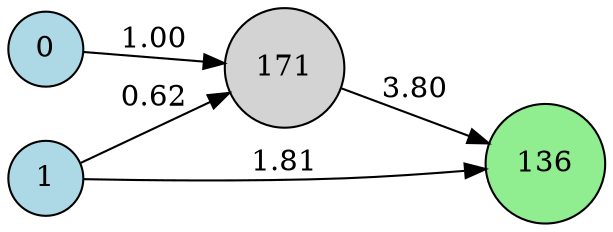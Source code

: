 digraph neat {
  rankdir=LR;
  node [shape=circle];
  node0 [label="0", style=filled, fillcolor=lightblue];
  node1 [label="1", style=filled, fillcolor=lightblue];
  node136 [label="136", style=filled, fillcolor=lightgreen];
  node171 [label="171", style=filled, fillcolor=lightgray];
  node1 -> node136 [label="1.81"];
  node0 -> node171 [label="1.00"];
  node171 -> node136 [label="3.80"];
  node1 -> node171 [label="0.62"];
}
